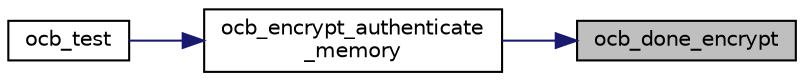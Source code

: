 digraph "ocb_done_encrypt"
{
 // LATEX_PDF_SIZE
  edge [fontname="Helvetica",fontsize="10",labelfontname="Helvetica",labelfontsize="10"];
  node [fontname="Helvetica",fontsize="10",shape=record];
  rankdir="RL";
  Node9 [label="ocb_done_encrypt",height=0.2,width=0.4,color="black", fillcolor="grey75", style="filled", fontcolor="black",tooltip="Terminate an encryption OCB state."];
  Node9 -> Node10 [dir="back",color="midnightblue",fontsize="10",style="solid",fontname="Helvetica"];
  Node10 [label="ocb_encrypt_authenticate\l_memory",height=0.2,width=0.4,color="black", fillcolor="white", style="filled",URL="$ocb__encrypt__authenticate__memory_8c.html#a6dc818f74acf81f66cd2f25b5f0024b6",tooltip="Encrypt and generate an authentication code for a buffer of memory."];
  Node10 -> Node11 [dir="back",color="midnightblue",fontsize="10",style="solid",fontname="Helvetica"];
  Node11 [label="ocb_test",height=0.2,width=0.4,color="black", fillcolor="white", style="filled",URL="$ocb__test_8c.html#afbc7c6139aaabac9146afff688bafbb9",tooltip="Test the OCB protocol."];
}
